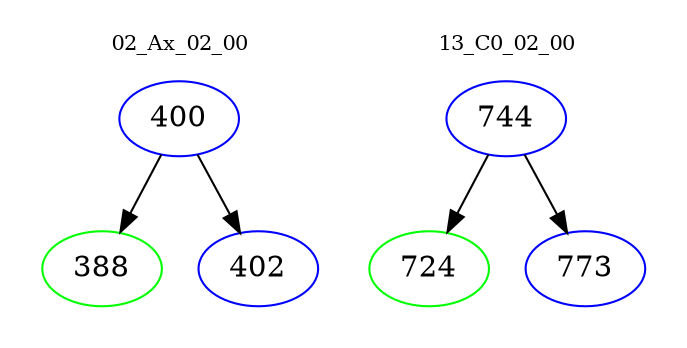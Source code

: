 digraph{
subgraph cluster_0 {
color = white
label = "02_Ax_02_00";
fontsize=10;
T0_400 [label="400", color="blue"]
T0_400 -> T0_388 [color="black"]
T0_388 [label="388", color="green"]
T0_400 -> T0_402 [color="black"]
T0_402 [label="402", color="blue"]
}
subgraph cluster_1 {
color = white
label = "13_C0_02_00";
fontsize=10;
T1_744 [label="744", color="blue"]
T1_744 -> T1_724 [color="black"]
T1_724 [label="724", color="green"]
T1_744 -> T1_773 [color="black"]
T1_773 [label="773", color="blue"]
}
}
